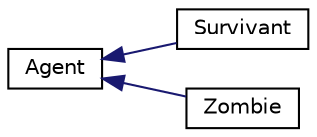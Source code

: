 digraph "Graphical Class Hierarchy"
{
  edge [fontname="Helvetica",fontsize="10",labelfontname="Helvetica",labelfontsize="10"];
  node [fontname="Helvetica",fontsize="10",shape=record];
  rankdir="LR";
  Node0 [label="Agent",height=0.2,width=0.4,color="black", fillcolor="white", style="filled",URL="$class_agent.html"];
  Node0 -> Node1 [dir="back",color="midnightblue",fontsize="10",style="solid",fontname="Helvetica"];
  Node1 [label="Survivant",height=0.2,width=0.4,color="black", fillcolor="white", style="filled",URL="$class_survivant.html"];
  Node0 -> Node2 [dir="back",color="midnightblue",fontsize="10",style="solid",fontname="Helvetica"];
  Node2 [label="Zombie",height=0.2,width=0.4,color="black", fillcolor="white", style="filled",URL="$class_zombie.html"];
}
